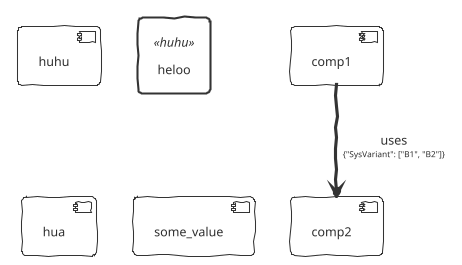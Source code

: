 @startuml

!$BGCOLOR=Light
!theme sketchy-outline
[comp1] --> [comp2] : uses\n<size: 8>{"SysVariant": ["B1", "B2"]}

!$ary={"txt": ["huhu"]}

[$ary.txt[0]]

rectangle "heloo" <<huhu>> as helo


'!$ary.txt[0] ?= "ha"
!$aru = "hua"
[$aru]
%set_variable_value("$my_variable" + %string(1), "some_value")
[$my_variable1]
@enduml
